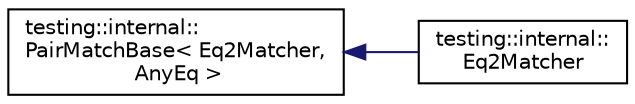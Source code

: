 digraph "Graphical Class Hierarchy"
{
  edge [fontname="Helvetica",fontsize="10",labelfontname="Helvetica",labelfontsize="10"];
  node [fontname="Helvetica",fontsize="10",shape=record];
  rankdir="LR";
  Node1 [label="testing::internal::\lPairMatchBase\< Eq2Matcher,\l AnyEq \>",height=0.2,width=0.4,color="black", fillcolor="white", style="filled",URL="$classtesting_1_1internal_1_1_pair_match_base.html"];
  Node1 -> Node2 [dir="back",color="midnightblue",fontsize="10",style="solid",fontname="Helvetica"];
  Node2 [label="testing::internal::\lEq2Matcher",height=0.2,width=0.4,color="black", fillcolor="white", style="filled",URL="$classtesting_1_1internal_1_1_eq2_matcher.html"];
}
